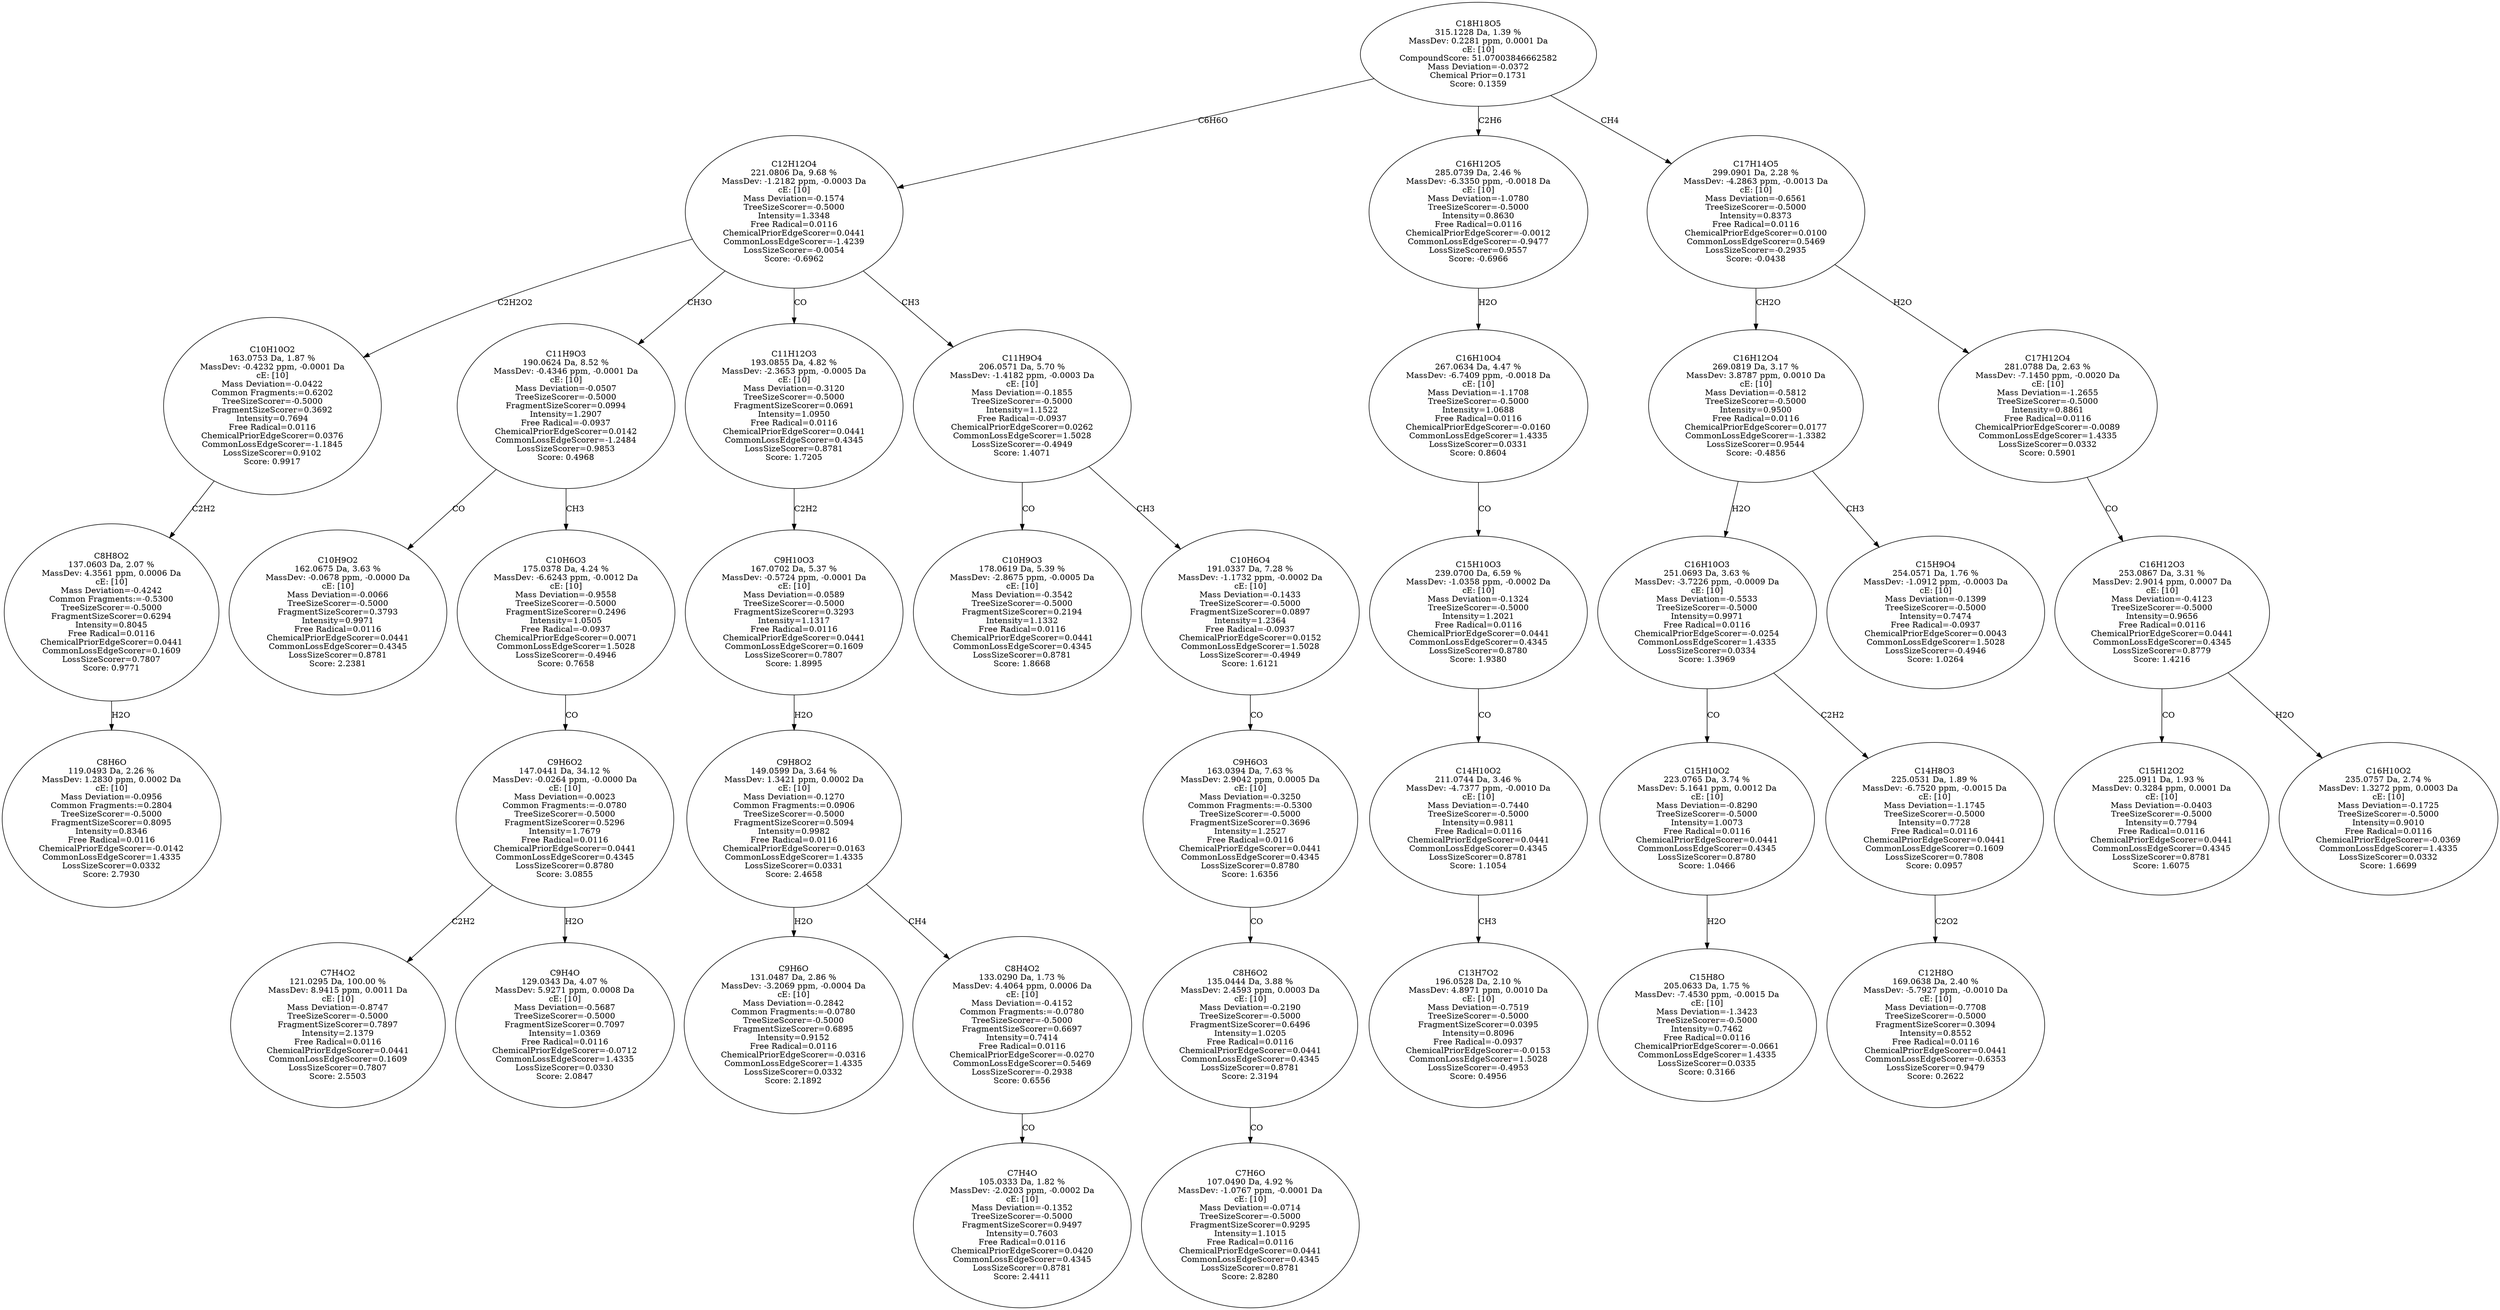 strict digraph {
v1 [label="C8H6O\n119.0493 Da, 2.26 %\nMassDev: 1.2830 ppm, 0.0002 Da\ncE: [10]\nMass Deviation=-0.0956\nCommon Fragments:=0.2804\nTreeSizeScorer=-0.5000\nFragmentSizeScorer=0.8095\nIntensity=0.8346\nFree Radical=0.0116\nChemicalPriorEdgeScorer=-0.0142\nCommonLossEdgeScorer=1.4335\nLossSizeScorer=0.0332\nScore: 2.7930"];
v2 [label="C8H8O2\n137.0603 Da, 2.07 %\nMassDev: 4.3561 ppm, 0.0006 Da\ncE: [10]\nMass Deviation=-0.4242\nCommon Fragments:=-0.5300\nTreeSizeScorer=-0.5000\nFragmentSizeScorer=0.6294\nIntensity=0.8045\nFree Radical=0.0116\nChemicalPriorEdgeScorer=0.0441\nCommonLossEdgeScorer=0.1609\nLossSizeScorer=0.7807\nScore: 0.9771"];
v3 [label="C10H10O2\n163.0753 Da, 1.87 %\nMassDev: -0.4232 ppm, -0.0001 Da\ncE: [10]\nMass Deviation=-0.0422\nCommon Fragments:=0.6202\nTreeSizeScorer=-0.5000\nFragmentSizeScorer=0.3692\nIntensity=0.7694\nFree Radical=0.0116\nChemicalPriorEdgeScorer=0.0376\nCommonLossEdgeScorer=-1.1845\nLossSizeScorer=0.9102\nScore: 0.9917"];
v4 [label="C10H9O2\n162.0675 Da, 3.63 %\nMassDev: -0.0678 ppm, -0.0000 Da\ncE: [10]\nMass Deviation=-0.0066\nTreeSizeScorer=-0.5000\nFragmentSizeScorer=0.3793\nIntensity=0.9971\nFree Radical=0.0116\nChemicalPriorEdgeScorer=0.0441\nCommonLossEdgeScorer=0.4345\nLossSizeScorer=0.8781\nScore: 2.2381"];
v5 [label="C7H4O2\n121.0295 Da, 100.00 %\nMassDev: 8.9415 ppm, 0.0011 Da\ncE: [10]\nMass Deviation=-0.8747\nTreeSizeScorer=-0.5000\nFragmentSizeScorer=0.7897\nIntensity=2.1379\nFree Radical=0.0116\nChemicalPriorEdgeScorer=0.0441\nCommonLossEdgeScorer=0.1609\nLossSizeScorer=0.7807\nScore: 2.5503"];
v6 [label="C9H4O\n129.0343 Da, 4.07 %\nMassDev: 5.9271 ppm, 0.0008 Da\ncE: [10]\nMass Deviation=-0.5687\nTreeSizeScorer=-0.5000\nFragmentSizeScorer=0.7097\nIntensity=1.0369\nFree Radical=0.0116\nChemicalPriorEdgeScorer=-0.0712\nCommonLossEdgeScorer=1.4335\nLossSizeScorer=0.0330\nScore: 2.0847"];
v7 [label="C9H6O2\n147.0441 Da, 34.12 %\nMassDev: -0.0264 ppm, -0.0000 Da\ncE: [10]\nMass Deviation=-0.0023\nCommon Fragments:=-0.0780\nTreeSizeScorer=-0.5000\nFragmentSizeScorer=0.5296\nIntensity=1.7679\nFree Radical=0.0116\nChemicalPriorEdgeScorer=0.0441\nCommonLossEdgeScorer=0.4345\nLossSizeScorer=0.8780\nScore: 3.0855"];
v8 [label="C10H6O3\n175.0378 Da, 4.24 %\nMassDev: -6.6243 ppm, -0.0012 Da\ncE: [10]\nMass Deviation=-0.9558\nTreeSizeScorer=-0.5000\nFragmentSizeScorer=0.2496\nIntensity=1.0505\nFree Radical=-0.0937\nChemicalPriorEdgeScorer=0.0071\nCommonLossEdgeScorer=1.5028\nLossSizeScorer=-0.4946\nScore: 0.7658"];
v9 [label="C11H9O3\n190.0624 Da, 8.52 %\nMassDev: -0.4346 ppm, -0.0001 Da\ncE: [10]\nMass Deviation=-0.0507\nTreeSizeScorer=-0.5000\nFragmentSizeScorer=0.0994\nIntensity=1.2907\nFree Radical=-0.0937\nChemicalPriorEdgeScorer=0.0142\nCommonLossEdgeScorer=-1.2484\nLossSizeScorer=0.9853\nScore: 0.4968"];
v10 [label="C9H6O\n131.0487 Da, 2.86 %\nMassDev: -3.2069 ppm, -0.0004 Da\ncE: [10]\nMass Deviation=-0.2842\nCommon Fragments:=-0.0780\nTreeSizeScorer=-0.5000\nFragmentSizeScorer=0.6895\nIntensity=0.9152\nFree Radical=0.0116\nChemicalPriorEdgeScorer=-0.0316\nCommonLossEdgeScorer=1.4335\nLossSizeScorer=0.0332\nScore: 2.1892"];
v11 [label="C7H4O\n105.0333 Da, 1.82 %\nMassDev: -2.0203 ppm, -0.0002 Da\ncE: [10]\nMass Deviation=-0.1352\nTreeSizeScorer=-0.5000\nFragmentSizeScorer=0.9497\nIntensity=0.7603\nFree Radical=0.0116\nChemicalPriorEdgeScorer=0.0420\nCommonLossEdgeScorer=0.4345\nLossSizeScorer=0.8781\nScore: 2.4411"];
v12 [label="C8H4O2\n133.0290 Da, 1.73 %\nMassDev: 4.4064 ppm, 0.0006 Da\ncE: [10]\nMass Deviation=-0.4152\nCommon Fragments:=-0.0780\nTreeSizeScorer=-0.5000\nFragmentSizeScorer=0.6697\nIntensity=0.7414\nFree Radical=0.0116\nChemicalPriorEdgeScorer=-0.0270\nCommonLossEdgeScorer=0.5469\nLossSizeScorer=-0.2938\nScore: 0.6556"];
v13 [label="C9H8O2\n149.0599 Da, 3.64 %\nMassDev: 1.3421 ppm, 0.0002 Da\ncE: [10]\nMass Deviation=-0.1270\nCommon Fragments:=0.0906\nTreeSizeScorer=-0.5000\nFragmentSizeScorer=0.5094\nIntensity=0.9982\nFree Radical=0.0116\nChemicalPriorEdgeScorer=0.0163\nCommonLossEdgeScorer=1.4335\nLossSizeScorer=0.0331\nScore: 2.4658"];
v14 [label="C9H10O3\n167.0702 Da, 5.37 %\nMassDev: -0.5724 ppm, -0.0001 Da\ncE: [10]\nMass Deviation=-0.0589\nTreeSizeScorer=-0.5000\nFragmentSizeScorer=0.3293\nIntensity=1.1317\nFree Radical=0.0116\nChemicalPriorEdgeScorer=0.0441\nCommonLossEdgeScorer=0.1609\nLossSizeScorer=0.7807\nScore: 1.8995"];
v15 [label="C11H12O3\n193.0855 Da, 4.82 %\nMassDev: -2.3653 ppm, -0.0005 Da\ncE: [10]\nMass Deviation=-0.3120\nTreeSizeScorer=-0.5000\nFragmentSizeScorer=0.0691\nIntensity=1.0950\nFree Radical=0.0116\nChemicalPriorEdgeScorer=0.0441\nCommonLossEdgeScorer=0.4345\nLossSizeScorer=0.8781\nScore: 1.7205"];
v16 [label="C10H9O3\n178.0619 Da, 5.39 %\nMassDev: -2.8675 ppm, -0.0005 Da\ncE: [10]\nMass Deviation=-0.3542\nTreeSizeScorer=-0.5000\nFragmentSizeScorer=0.2194\nIntensity=1.1332\nFree Radical=0.0116\nChemicalPriorEdgeScorer=0.0441\nCommonLossEdgeScorer=0.4345\nLossSizeScorer=0.8781\nScore: 1.8668"];
v17 [label="C7H6O\n107.0490 Da, 4.92 %\nMassDev: -1.0767 ppm, -0.0001 Da\ncE: [10]\nMass Deviation=-0.0714\nTreeSizeScorer=-0.5000\nFragmentSizeScorer=0.9295\nIntensity=1.1015\nFree Radical=0.0116\nChemicalPriorEdgeScorer=0.0441\nCommonLossEdgeScorer=0.4345\nLossSizeScorer=0.8781\nScore: 2.8280"];
v18 [label="C8H6O2\n135.0444 Da, 3.88 %\nMassDev: 2.4593 ppm, 0.0003 Da\ncE: [10]\nMass Deviation=-0.2190\nTreeSizeScorer=-0.5000\nFragmentSizeScorer=0.6496\nIntensity=1.0205\nFree Radical=0.0116\nChemicalPriorEdgeScorer=0.0441\nCommonLossEdgeScorer=0.4345\nLossSizeScorer=0.8781\nScore: 2.3194"];
v19 [label="C9H6O3\n163.0394 Da, 7.63 %\nMassDev: 2.9042 ppm, 0.0005 Da\ncE: [10]\nMass Deviation=-0.3250\nCommon Fragments:=-0.5300\nTreeSizeScorer=-0.5000\nFragmentSizeScorer=0.3696\nIntensity=1.2527\nFree Radical=0.0116\nChemicalPriorEdgeScorer=0.0441\nCommonLossEdgeScorer=0.4345\nLossSizeScorer=0.8780\nScore: 1.6356"];
v20 [label="C10H6O4\n191.0337 Da, 7.28 %\nMassDev: -1.1732 ppm, -0.0002 Da\ncE: [10]\nMass Deviation=-0.1433\nTreeSizeScorer=-0.5000\nFragmentSizeScorer=0.0897\nIntensity=1.2364\nFree Radical=-0.0937\nChemicalPriorEdgeScorer=0.0152\nCommonLossEdgeScorer=1.5028\nLossSizeScorer=-0.4949\nScore: 1.6121"];
v21 [label="C11H9O4\n206.0571 Da, 5.70 %\nMassDev: -1.4182 ppm, -0.0003 Da\ncE: [10]\nMass Deviation=-0.1855\nTreeSizeScorer=-0.5000\nIntensity=1.1522\nFree Radical=-0.0937\nChemicalPriorEdgeScorer=0.0262\nCommonLossEdgeScorer=1.5028\nLossSizeScorer=-0.4949\nScore: 1.4071"];
v22 [label="C12H12O4\n221.0806 Da, 9.68 %\nMassDev: -1.2182 ppm, -0.0003 Da\ncE: [10]\nMass Deviation=-0.1574\nTreeSizeScorer=-0.5000\nIntensity=1.3348\nFree Radical=0.0116\nChemicalPriorEdgeScorer=0.0441\nCommonLossEdgeScorer=-1.4239\nLossSizeScorer=-0.0054\nScore: -0.6962"];
v23 [label="C13H7O2\n196.0528 Da, 2.10 %\nMassDev: 4.8971 ppm, 0.0010 Da\ncE: [10]\nMass Deviation=-0.7519\nTreeSizeScorer=-0.5000\nFragmentSizeScorer=0.0395\nIntensity=0.8096\nFree Radical=-0.0937\nChemicalPriorEdgeScorer=-0.0153\nCommonLossEdgeScorer=1.5028\nLossSizeScorer=-0.4953\nScore: 0.4956"];
v24 [label="C14H10O2\n211.0744 Da, 3.46 %\nMassDev: -4.7377 ppm, -0.0010 Da\ncE: [10]\nMass Deviation=-0.7440\nTreeSizeScorer=-0.5000\nIntensity=0.9811\nFree Radical=0.0116\nChemicalPriorEdgeScorer=0.0441\nCommonLossEdgeScorer=0.4345\nLossSizeScorer=0.8781\nScore: 1.1054"];
v25 [label="C15H10O3\n239.0700 Da, 6.59 %\nMassDev: -1.0358 ppm, -0.0002 Da\ncE: [10]\nMass Deviation=-0.1324\nTreeSizeScorer=-0.5000\nIntensity=1.2021\nFree Radical=0.0116\nChemicalPriorEdgeScorer=0.0441\nCommonLossEdgeScorer=0.4345\nLossSizeScorer=0.8780\nScore: 1.9380"];
v26 [label="C16H10O4\n267.0634 Da, 4.47 %\nMassDev: -6.7409 ppm, -0.0018 Da\ncE: [10]\nMass Deviation=-1.1708\nTreeSizeScorer=-0.5000\nIntensity=1.0688\nFree Radical=0.0116\nChemicalPriorEdgeScorer=-0.0160\nCommonLossEdgeScorer=1.4335\nLossSizeScorer=0.0331\nScore: 0.8604"];
v27 [label="C16H12O5\n285.0739 Da, 2.46 %\nMassDev: -6.3350 ppm, -0.0018 Da\ncE: [10]\nMass Deviation=-1.0780\nTreeSizeScorer=-0.5000\nIntensity=0.8630\nFree Radical=0.0116\nChemicalPriorEdgeScorer=-0.0012\nCommonLossEdgeScorer=-0.9477\nLossSizeScorer=0.9557\nScore: -0.6966"];
v28 [label="C15H8O\n205.0633 Da, 1.75 %\nMassDev: -7.4530 ppm, -0.0015 Da\ncE: [10]\nMass Deviation=-1.3423\nTreeSizeScorer=-0.5000\nIntensity=0.7462\nFree Radical=0.0116\nChemicalPriorEdgeScorer=-0.0661\nCommonLossEdgeScorer=1.4335\nLossSizeScorer=0.0335\nScore: 0.3166"];
v29 [label="C15H10O2\n223.0765 Da, 3.74 %\nMassDev: 5.1641 ppm, 0.0012 Da\ncE: [10]\nMass Deviation=-0.8290\nTreeSizeScorer=-0.5000\nIntensity=1.0073\nFree Radical=0.0116\nChemicalPriorEdgeScorer=0.0441\nCommonLossEdgeScorer=0.4345\nLossSizeScorer=0.8780\nScore: 1.0466"];
v30 [label="C12H8O\n169.0638 Da, 2.40 %\nMassDev: -5.7927 ppm, -0.0010 Da\ncE: [10]\nMass Deviation=-0.7708\nTreeSizeScorer=-0.5000\nFragmentSizeScorer=0.3094\nIntensity=0.8552\nFree Radical=0.0116\nChemicalPriorEdgeScorer=0.0441\nCommonLossEdgeScorer=-0.6353\nLossSizeScorer=0.9479\nScore: 0.2622"];
v31 [label="C14H8O3\n225.0531 Da, 1.89 %\nMassDev: -6.7520 ppm, -0.0015 Da\ncE: [10]\nMass Deviation=-1.1745\nTreeSizeScorer=-0.5000\nIntensity=0.7728\nFree Radical=0.0116\nChemicalPriorEdgeScorer=0.0441\nCommonLossEdgeScorer=0.1609\nLossSizeScorer=0.7808\nScore: 0.0957"];
v32 [label="C16H10O3\n251.0693 Da, 3.63 %\nMassDev: -3.7226 ppm, -0.0009 Da\ncE: [10]\nMass Deviation=-0.5533\nTreeSizeScorer=-0.5000\nIntensity=0.9971\nFree Radical=0.0116\nChemicalPriorEdgeScorer=-0.0254\nCommonLossEdgeScorer=1.4335\nLossSizeScorer=0.0334\nScore: 1.3969"];
v33 [label="C15H9O4\n254.0571 Da, 1.76 %\nMassDev: -1.0912 ppm, -0.0003 Da\ncE: [10]\nMass Deviation=-0.1399\nTreeSizeScorer=-0.5000\nIntensity=0.7474\nFree Radical=-0.0937\nChemicalPriorEdgeScorer=0.0043\nCommonLossEdgeScorer=1.5028\nLossSizeScorer=-0.4946\nScore: 1.0264"];
v34 [label="C16H12O4\n269.0819 Da, 3.17 %\nMassDev: 3.8787 ppm, 0.0010 Da\ncE: [10]\nMass Deviation=-0.5812\nTreeSizeScorer=-0.5000\nIntensity=0.9500\nFree Radical=0.0116\nChemicalPriorEdgeScorer=0.0177\nCommonLossEdgeScorer=-1.3382\nLossSizeScorer=0.9544\nScore: -0.4856"];
v35 [label="C15H12O2\n225.0911 Da, 1.93 %\nMassDev: 0.3284 ppm, 0.0001 Da\ncE: [10]\nMass Deviation=-0.0403\nTreeSizeScorer=-0.5000\nIntensity=0.7794\nFree Radical=0.0116\nChemicalPriorEdgeScorer=0.0441\nCommonLossEdgeScorer=0.4345\nLossSizeScorer=0.8781\nScore: 1.6075"];
v36 [label="C16H10O2\n235.0757 Da, 2.74 %\nMassDev: 1.3272 ppm, 0.0003 Da\ncE: [10]\nMass Deviation=-0.1725\nTreeSizeScorer=-0.5000\nIntensity=0.9010\nFree Radical=0.0116\nChemicalPriorEdgeScorer=-0.0369\nCommonLossEdgeScorer=1.4335\nLossSizeScorer=0.0332\nScore: 1.6699"];
v37 [label="C16H12O3\n253.0867 Da, 3.31 %\nMassDev: 2.9014 ppm, 0.0007 Da\ncE: [10]\nMass Deviation=-0.4123\nTreeSizeScorer=-0.5000\nIntensity=0.9656\nFree Radical=0.0116\nChemicalPriorEdgeScorer=0.0441\nCommonLossEdgeScorer=0.4345\nLossSizeScorer=0.8779\nScore: 1.4216"];
v38 [label="C17H12O4\n281.0788 Da, 2.63 %\nMassDev: -7.1450 ppm, -0.0020 Da\ncE: [10]\nMass Deviation=-1.2655\nTreeSizeScorer=-0.5000\nIntensity=0.8861\nFree Radical=0.0116\nChemicalPriorEdgeScorer=-0.0089\nCommonLossEdgeScorer=1.4335\nLossSizeScorer=0.0332\nScore: 0.5901"];
v39 [label="C17H14O5\n299.0901 Da, 2.28 %\nMassDev: -4.2863 ppm, -0.0013 Da\ncE: [10]\nMass Deviation=-0.6561\nTreeSizeScorer=-0.5000\nIntensity=0.8373\nFree Radical=0.0116\nChemicalPriorEdgeScorer=0.0100\nCommonLossEdgeScorer=0.5469\nLossSizeScorer=-0.2935\nScore: -0.0438"];
v40 [label="C18H18O5\n315.1228 Da, 1.39 %\nMassDev: 0.2281 ppm, 0.0001 Da\ncE: [10]\nCompoundScore: 51.07003846662582\nMass Deviation=-0.0372\nChemical Prior=0.1731\nScore: 0.1359"];
v2 -> v1 [label="H2O"];
v3 -> v2 [label="C2H2"];
v22 -> v3 [label="C2H2O2"];
v9 -> v4 [label="CO"];
v7 -> v5 [label="C2H2"];
v7 -> v6 [label="H2O"];
v8 -> v7 [label="CO"];
v9 -> v8 [label="CH3"];
v22 -> v9 [label="CH3O"];
v13 -> v10 [label="H2O"];
v12 -> v11 [label="CO"];
v13 -> v12 [label="CH4"];
v14 -> v13 [label="H2O"];
v15 -> v14 [label="C2H2"];
v22 -> v15 [label="CO"];
v21 -> v16 [label="CO"];
v18 -> v17 [label="CO"];
v19 -> v18 [label="CO"];
v20 -> v19 [label="CO"];
v21 -> v20 [label="CH3"];
v22 -> v21 [label="CH3"];
v40 -> v22 [label="C6H6O"];
v24 -> v23 [label="CH3"];
v25 -> v24 [label="CO"];
v26 -> v25 [label="CO"];
v27 -> v26 [label="H2O"];
v40 -> v27 [label="C2H6"];
v29 -> v28 [label="H2O"];
v32 -> v29 [label="CO"];
v31 -> v30 [label="C2O2"];
v32 -> v31 [label="C2H2"];
v34 -> v32 [label="H2O"];
v34 -> v33 [label="CH3"];
v39 -> v34 [label="CH2O"];
v37 -> v35 [label="CO"];
v37 -> v36 [label="H2O"];
v38 -> v37 [label="CO"];
v39 -> v38 [label="H2O"];
v40 -> v39 [label="CH4"];
}